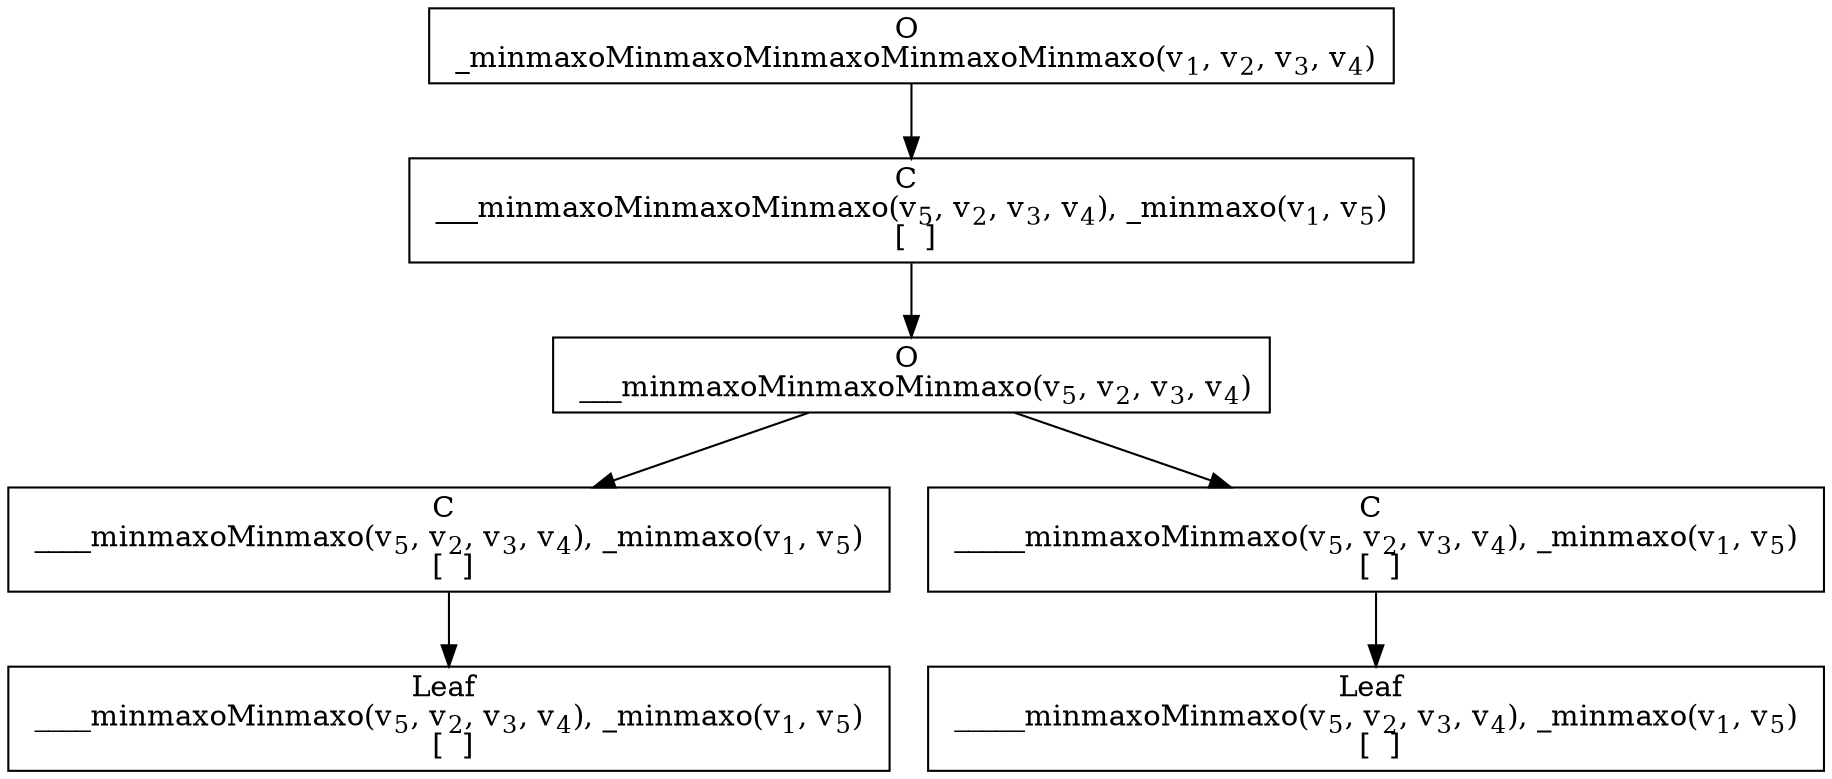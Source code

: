 digraph {
    graph [rankdir=TB
          ,bgcolor=transparent];
    node [shape=box
         ,fillcolor=white
         ,style=filled];
    0 [label=<O <BR/> _minmaxoMinmaxoMinmaxoMinmaxoMinmaxo(v<SUB>1</SUB>, v<SUB>2</SUB>, v<SUB>3</SUB>, v<SUB>4</SUB>)>];
    1 [label=<C <BR/> ___minmaxoMinmaxoMinmaxo(v<SUB>5</SUB>, v<SUB>2</SUB>, v<SUB>3</SUB>, v<SUB>4</SUB>), _minmaxo(v<SUB>1</SUB>, v<SUB>5</SUB>) <BR/>  [  ] >];
    2 [label=<O <BR/> ___minmaxoMinmaxoMinmaxo(v<SUB>5</SUB>, v<SUB>2</SUB>, v<SUB>3</SUB>, v<SUB>4</SUB>)>];
    3 [label=<C <BR/> ____minmaxoMinmaxo(v<SUB>5</SUB>, v<SUB>2</SUB>, v<SUB>3</SUB>, v<SUB>4</SUB>), _minmaxo(v<SUB>1</SUB>, v<SUB>5</SUB>) <BR/>  [  ] >];
    4 [label=<C <BR/> _____minmaxoMinmaxo(v<SUB>5</SUB>, v<SUB>2</SUB>, v<SUB>3</SUB>, v<SUB>4</SUB>), _minmaxo(v<SUB>1</SUB>, v<SUB>5</SUB>) <BR/>  [  ] >];
    5 [label=<Leaf <BR/> ____minmaxoMinmaxo(v<SUB>5</SUB>, v<SUB>2</SUB>, v<SUB>3</SUB>, v<SUB>4</SUB>), _minmaxo(v<SUB>1</SUB>, v<SUB>5</SUB>) <BR/>  [  ] >];
    6 [label=<Leaf <BR/> _____minmaxoMinmaxo(v<SUB>5</SUB>, v<SUB>2</SUB>, v<SUB>3</SUB>, v<SUB>4</SUB>), _minmaxo(v<SUB>1</SUB>, v<SUB>5</SUB>) <BR/>  [  ] >];
    0 -> 1 [label=""];
    1 -> 2 [label=""];
    2 -> 3 [label=""];
    2 -> 4 [label=""];
    3 -> 5 [label=""];
    4 -> 6 [label=""];
}